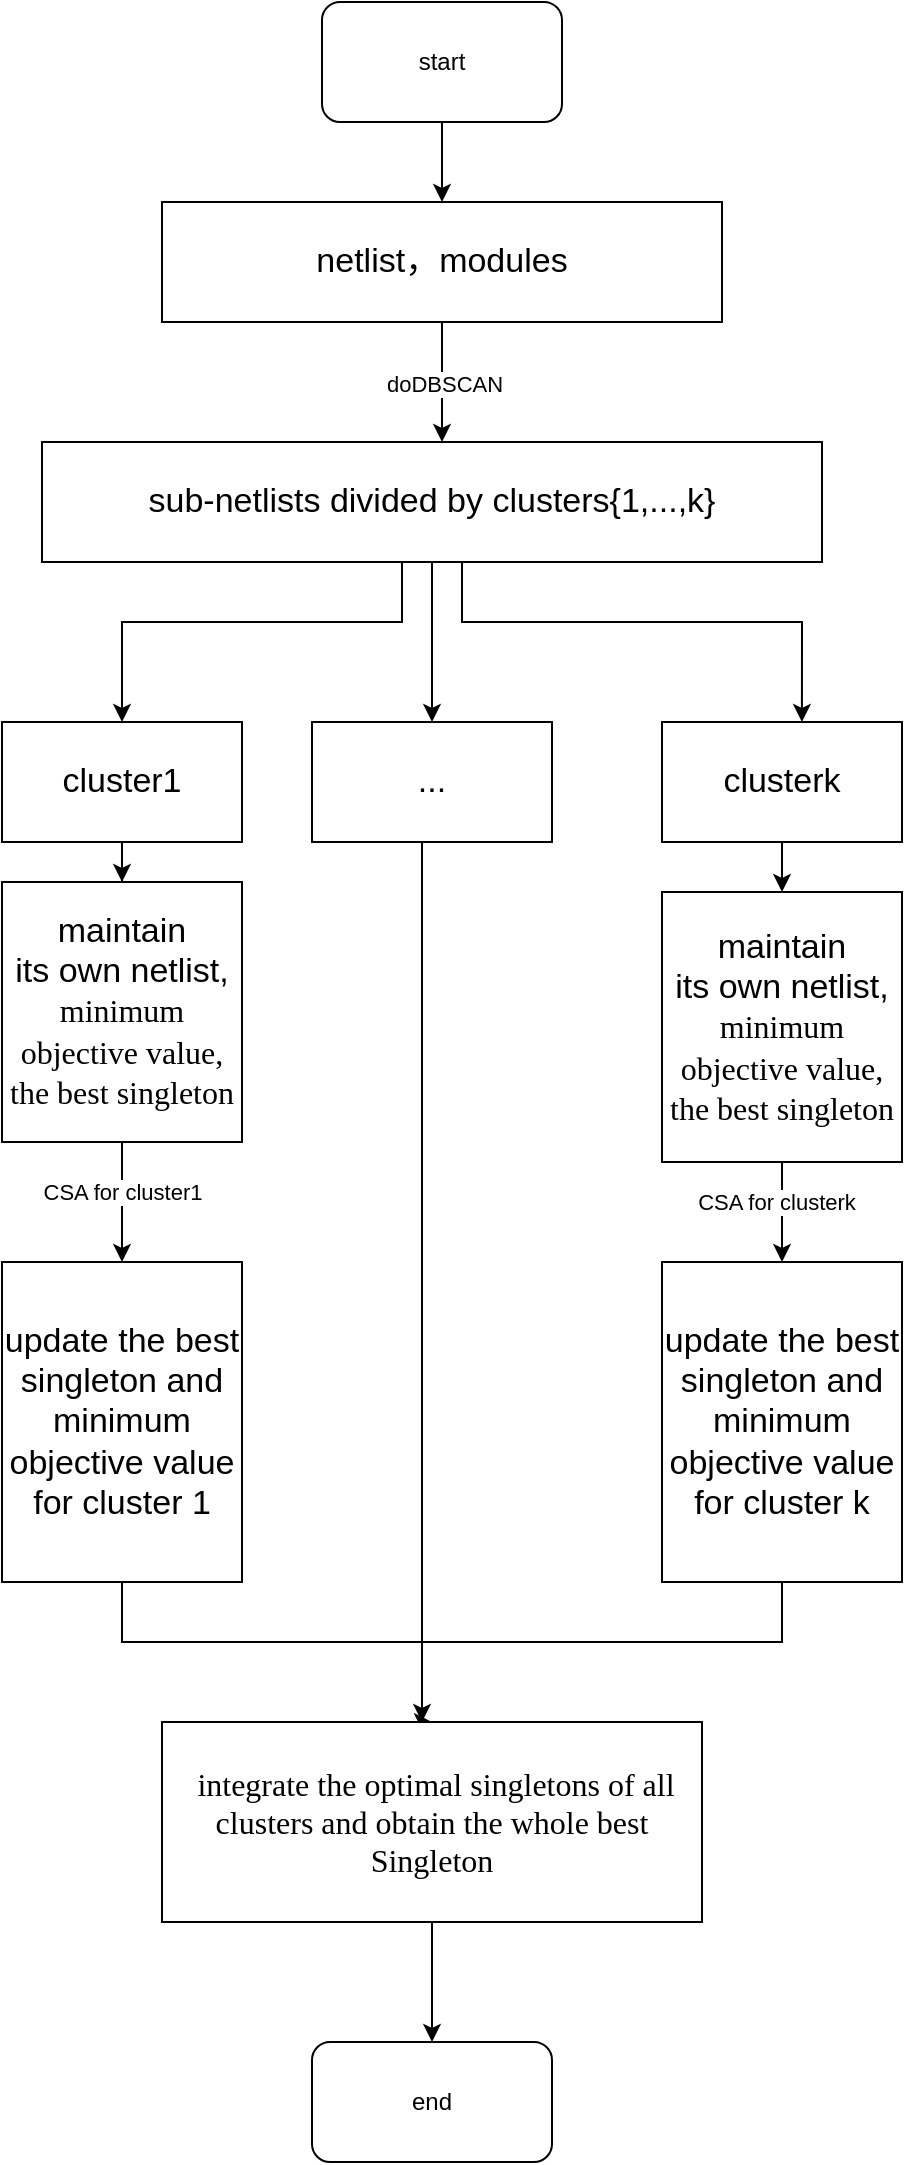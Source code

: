 <mxfile version="24.8.4">
  <diagram id="prtHgNgQTEPvFCAcTncT" name="Page-1">
    <mxGraphModel dx="2066" dy="1141" grid="1" gridSize="10" guides="1" tooltips="1" connect="1" arrows="1" fold="1" page="1" pageScale="1" pageWidth="827" pageHeight="1169" math="0" shadow="0">
      <root>
        <mxCell id="0" />
        <mxCell id="1" parent="0" />
        <mxCell id="1eqC_DHQyMoouY-uFuOv-2" style="edgeStyle=orthogonalEdgeStyle;rounded=0;orthogonalLoop=1;jettySize=auto;html=1;" edge="1" parent="1" source="1eqC_DHQyMoouY-uFuOv-1">
          <mxGeometry relative="1" as="geometry">
            <mxPoint x="340" y="330" as="targetPoint" />
          </mxGeometry>
        </mxCell>
        <mxCell id="1eqC_DHQyMoouY-uFuOv-3" value="doDBSCAN" style="edgeLabel;html=1;align=center;verticalAlign=middle;resizable=0;points=[];" vertex="1" connectable="0" parent="1eqC_DHQyMoouY-uFuOv-2">
          <mxGeometry x="0.25" y="-4" relative="1" as="geometry">
            <mxPoint x="4" y="-7" as="offset" />
          </mxGeometry>
        </mxCell>
        <mxCell id="1eqC_DHQyMoouY-uFuOv-1" value="netlist，modules" style="rounded=0;whiteSpace=wrap;html=1;fontSize=17;" vertex="1" parent="1">
          <mxGeometry x="200" y="210" width="280" height="60" as="geometry" />
        </mxCell>
        <mxCell id="1eqC_DHQyMoouY-uFuOv-5" style="edgeStyle=orthogonalEdgeStyle;rounded=0;orthogonalLoop=1;jettySize=auto;html=1;entryX=0.5;entryY=0;entryDx=0;entryDy=0;" edge="1" parent="1" source="1eqC_DHQyMoouY-uFuOv-4" target="1eqC_DHQyMoouY-uFuOv-7">
          <mxGeometry relative="1" as="geometry">
            <mxPoint x="335" y="440" as="targetPoint" />
            <Array as="points">
              <mxPoint x="320" y="420" />
              <mxPoint x="180" y="420" />
            </Array>
          </mxGeometry>
        </mxCell>
        <mxCell id="1eqC_DHQyMoouY-uFuOv-13" style="edgeStyle=orthogonalEdgeStyle;rounded=0;orthogonalLoop=1;jettySize=auto;html=1;entryX=0.5;entryY=0;entryDx=0;entryDy=0;" edge="1" parent="1" source="1eqC_DHQyMoouY-uFuOv-4" target="1eqC_DHQyMoouY-uFuOv-8">
          <mxGeometry relative="1" as="geometry">
            <Array as="points">
              <mxPoint x="335" y="440" />
              <mxPoint x="335" y="440" />
            </Array>
          </mxGeometry>
        </mxCell>
        <mxCell id="1eqC_DHQyMoouY-uFuOv-4" value="sub-netlists divided by clusters{1,...,k}" style="rounded=0;whiteSpace=wrap;html=1;fontSize=17;" vertex="1" parent="1">
          <mxGeometry x="140" y="330" width="390" height="60" as="geometry" />
        </mxCell>
        <mxCell id="1eqC_DHQyMoouY-uFuOv-21" value="" style="edgeStyle=orthogonalEdgeStyle;rounded=0;orthogonalLoop=1;jettySize=auto;html=1;curved=0;" edge="1" parent="1" source="1eqC_DHQyMoouY-uFuOv-7" target="1eqC_DHQyMoouY-uFuOv-20">
          <mxGeometry relative="1" as="geometry" />
        </mxCell>
        <mxCell id="1eqC_DHQyMoouY-uFuOv-7" value="cluster1" style="rounded=0;whiteSpace=wrap;html=1;fontSize=17;" vertex="1" parent="1">
          <mxGeometry x="120" y="470" width="120" height="60" as="geometry" />
        </mxCell>
        <mxCell id="1eqC_DHQyMoouY-uFuOv-37" style="edgeStyle=orthogonalEdgeStyle;rounded=0;orthogonalLoop=1;jettySize=auto;html=1;entryX=0.5;entryY=0;entryDx=0;entryDy=0;" edge="1" parent="1" source="1eqC_DHQyMoouY-uFuOv-8" target="1eqC_DHQyMoouY-uFuOv-34">
          <mxGeometry relative="1" as="geometry">
            <Array as="points">
              <mxPoint x="330" y="1020" />
            </Array>
          </mxGeometry>
        </mxCell>
        <mxCell id="1eqC_DHQyMoouY-uFuOv-8" value="..." style="rounded=0;whiteSpace=wrap;html=1;fontSize=17;" vertex="1" parent="1">
          <mxGeometry x="275" y="470" width="120" height="60" as="geometry" />
        </mxCell>
        <mxCell id="1eqC_DHQyMoouY-uFuOv-30" value="" style="edgeStyle=orthogonalEdgeStyle;rounded=0;orthogonalLoop=1;jettySize=auto;html=1;" edge="1" parent="1" source="1eqC_DHQyMoouY-uFuOv-9" target="1eqC_DHQyMoouY-uFuOv-29">
          <mxGeometry relative="1" as="geometry" />
        </mxCell>
        <mxCell id="1eqC_DHQyMoouY-uFuOv-9" value="clusterk" style="rounded=0;whiteSpace=wrap;html=1;fontSize=17;" vertex="1" parent="1">
          <mxGeometry x="450" y="470" width="120" height="60" as="geometry" />
        </mxCell>
        <mxCell id="1eqC_DHQyMoouY-uFuOv-14" style="edgeStyle=orthogonalEdgeStyle;rounded=0;orthogonalLoop=1;jettySize=auto;html=1;entryX=0.583;entryY=0;entryDx=0;entryDy=0;entryPerimeter=0;" edge="1" parent="1" source="1eqC_DHQyMoouY-uFuOv-4" target="1eqC_DHQyMoouY-uFuOv-9">
          <mxGeometry relative="1" as="geometry">
            <Array as="points">
              <mxPoint x="350" y="420" />
              <mxPoint x="520" y="420" />
            </Array>
          </mxGeometry>
        </mxCell>
        <mxCell id="1eqC_DHQyMoouY-uFuOv-25" style="edgeStyle=orthogonalEdgeStyle;rounded=0;orthogonalLoop=1;jettySize=auto;html=1;exitX=0.5;exitY=1;exitDx=0;exitDy=0;" edge="1" parent="1" source="1eqC_DHQyMoouY-uFuOv-20">
          <mxGeometry relative="1" as="geometry">
            <mxPoint x="180" y="740" as="targetPoint" />
            <Array as="points">
              <mxPoint x="180" y="700" />
              <mxPoint x="180" y="700" />
            </Array>
          </mxGeometry>
        </mxCell>
        <mxCell id="1eqC_DHQyMoouY-uFuOv-26" value="CSA for cluster1" style="edgeLabel;html=1;align=center;verticalAlign=middle;resizable=0;points=[];" vertex="1" connectable="0" parent="1eqC_DHQyMoouY-uFuOv-25">
          <mxGeometry x="-0.16" relative="1" as="geometry">
            <mxPoint as="offset" />
          </mxGeometry>
        </mxCell>
        <mxCell id="1eqC_DHQyMoouY-uFuOv-20" value="maintain&lt;div&gt;its own netlist,&lt;/div&gt;&lt;div&gt;&lt;span style=&quot;font-family: Poppins-Medium; font-size: 16px; text-align: start; background-color: rgb(255, 255, 255);&quot;&gt;minimum objective value, the best singleton&lt;/span&gt;&lt;/div&gt;" style="whiteSpace=wrap;html=1;fontSize=17;rounded=0;" vertex="1" parent="1">
          <mxGeometry x="120" y="550" width="120" height="130" as="geometry" />
        </mxCell>
        <mxCell id="1eqC_DHQyMoouY-uFuOv-35" value="" style="edgeStyle=orthogonalEdgeStyle;rounded=0;orthogonalLoop=1;jettySize=auto;html=1;" edge="1" parent="1" source="1eqC_DHQyMoouY-uFuOv-27" target="1eqC_DHQyMoouY-uFuOv-34">
          <mxGeometry relative="1" as="geometry">
            <Array as="points">
              <mxPoint x="180" y="930" />
              <mxPoint x="330" y="930" />
            </Array>
          </mxGeometry>
        </mxCell>
        <mxCell id="1eqC_DHQyMoouY-uFuOv-27" value="&lt;font style=&quot;font-size: 17px;&quot;&gt;update the best singleton and minimum objective value for cluster 1&lt;/font&gt;" style="rounded=0;whiteSpace=wrap;html=1;" vertex="1" parent="1">
          <mxGeometry x="120" y="740" width="120" height="160" as="geometry" />
        </mxCell>
        <mxCell id="1eqC_DHQyMoouY-uFuOv-32" value="" style="edgeStyle=orthogonalEdgeStyle;rounded=0;orthogonalLoop=1;jettySize=auto;html=1;" edge="1" parent="1" source="1eqC_DHQyMoouY-uFuOv-29" target="1eqC_DHQyMoouY-uFuOv-31">
          <mxGeometry relative="1" as="geometry" />
        </mxCell>
        <mxCell id="1eqC_DHQyMoouY-uFuOv-33" value="CSA for clusterk" style="edgeLabel;html=1;align=center;verticalAlign=middle;resizable=0;points=[];" vertex="1" connectable="0" parent="1eqC_DHQyMoouY-uFuOv-32">
          <mxGeometry x="-0.36" y="-3" relative="1" as="geometry">
            <mxPoint y="4" as="offset" />
          </mxGeometry>
        </mxCell>
        <mxCell id="1eqC_DHQyMoouY-uFuOv-29" value="maintain&lt;div&gt;its own netlist,&lt;/div&gt;&lt;div&gt;&lt;span style=&quot;font-family: Poppins-Medium; font-size: 16px; text-align: start; background-color: rgb(255, 255, 255);&quot;&gt;minimum objective value, the best singleton&lt;/span&gt;&lt;/div&gt;" style="whiteSpace=wrap;html=1;fontSize=17;rounded=0;" vertex="1" parent="1">
          <mxGeometry x="450" y="555" width="120" height="135" as="geometry" />
        </mxCell>
        <mxCell id="1eqC_DHQyMoouY-uFuOv-36" style="edgeStyle=orthogonalEdgeStyle;rounded=0;orthogonalLoop=1;jettySize=auto;html=1;entryX=0.5;entryY=0;entryDx=0;entryDy=0;" edge="1" parent="1" source="1eqC_DHQyMoouY-uFuOv-31" target="1eqC_DHQyMoouY-uFuOv-34">
          <mxGeometry relative="1" as="geometry">
            <Array as="points">
              <mxPoint x="510" y="930" />
              <mxPoint x="330" y="930" />
            </Array>
          </mxGeometry>
        </mxCell>
        <mxCell id="1eqC_DHQyMoouY-uFuOv-31" value="update the best singleton and minimum objective value for cluster k" style="whiteSpace=wrap;html=1;fontSize=17;rounded=0;" vertex="1" parent="1">
          <mxGeometry x="450" y="740" width="120" height="160" as="geometry" />
        </mxCell>
        <mxCell id="1eqC_DHQyMoouY-uFuOv-41" value="" style="edgeStyle=orthogonalEdgeStyle;rounded=0;orthogonalLoop=1;jettySize=auto;html=1;" edge="1" parent="1" source="1eqC_DHQyMoouY-uFuOv-34">
          <mxGeometry relative="1" as="geometry">
            <mxPoint x="335" y="1130" as="targetPoint" />
          </mxGeometry>
        </mxCell>
        <mxCell id="1eqC_DHQyMoouY-uFuOv-34" value="&lt;span style=&quot;font-family: Poppins-Medium; font-size: 16px; text-align: start; background-color: rgb(255, 255, 255);&quot;&gt;&amp;nbsp;integrate the optimal singletons of all clusters and obtain the whole best Singleton&lt;/span&gt;" style="whiteSpace=wrap;html=1;rounded=0;" vertex="1" parent="1">
          <mxGeometry x="200" y="970" width="270" height="100" as="geometry" />
        </mxCell>
        <mxCell id="1eqC_DHQyMoouY-uFuOv-39" value="" style="edgeStyle=orthogonalEdgeStyle;rounded=0;orthogonalLoop=1;jettySize=auto;html=1;" edge="1" parent="1" source="1eqC_DHQyMoouY-uFuOv-38" target="1eqC_DHQyMoouY-uFuOv-1">
          <mxGeometry relative="1" as="geometry" />
        </mxCell>
        <mxCell id="1eqC_DHQyMoouY-uFuOv-38" value="start" style="rounded=1;whiteSpace=wrap;html=1;" vertex="1" parent="1">
          <mxGeometry x="280" y="110" width="120" height="60" as="geometry" />
        </mxCell>
        <mxCell id="1eqC_DHQyMoouY-uFuOv-42" value="end" style="rounded=1;whiteSpace=wrap;html=1;" vertex="1" parent="1">
          <mxGeometry x="275" y="1130" width="120" height="60" as="geometry" />
        </mxCell>
      </root>
    </mxGraphModel>
  </diagram>
</mxfile>
